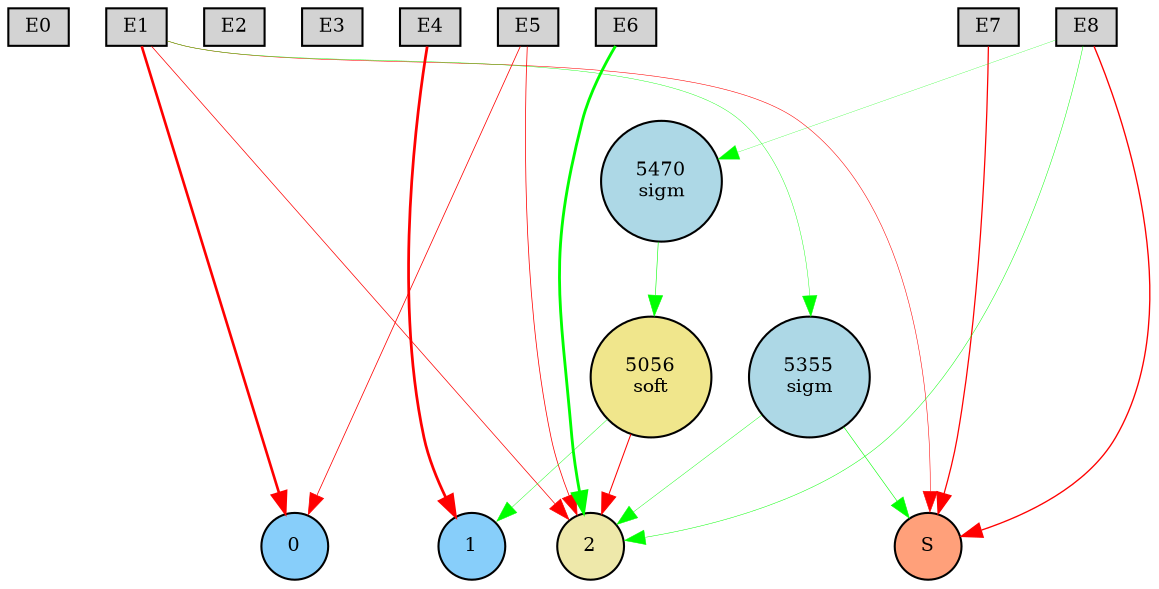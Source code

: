 digraph {
	node [fontsize=9 height=0.2 shape=circle width=0.2]
	subgraph inputs {
		node [shape=box style=filled]
		rank=source
		E0 [fillcolor=lightgray]
		E1 [fillcolor=lightgray]
		E0 -> E1 [style=invis]
		E2 [fillcolor=lightgray]
		E1 -> E2 [style=invis]
		E3 [fillcolor=lightgray]
		E2 -> E3 [style=invis]
		E4 [fillcolor=lightgray]
		E3 -> E4 [style=invis]
		E5 [fillcolor=lightgray]
		E4 -> E5 [style=invis]
		E6 [fillcolor=lightgray]
		E5 -> E6 [style=invis]
		E7 [fillcolor=lightgray]
		E6 -> E7 [style=invis]
		E8 [fillcolor=lightgray]
		E7 -> E8 [style=invis]
	}
	subgraph outputs {
		node [style=filled]
		rank=sink
		0 [fillcolor=lightskyblue fontsize=9 height=0.2 shape=circle width=0.2]
		1 [fillcolor=lightskyblue fontsize=9 height=0.2 shape=circle width=0.2]
		0 -> 1 [style=invis]
		2 [fillcolor=palegoldenrod fontsize=9 height=0.2 shape=circle width=0.2]
		1 -> 2 [style=invis]
		S [fillcolor=lightsalmon fontsize=9 height=0.2 shape=circle width=0.2]
		2 -> S [style=invis]
	}
	5056 [label="5056
soft" fillcolor=khaki style=filled]
	5355 [label="5355
sigm" fillcolor=lightblue style=filled]
	5470 [label="5470
sigm" fillcolor=lightblue style=filled]
	E4 -> 1 [color=red penwidth=1.3174139780681409 style=solid]
	E6 -> 2 [color=green penwidth=1.366129384645465 style=solid]
	E8 -> S [color=red penwidth=0.644655273933822 style=solid]
	E7 -> S [color=red penwidth=0.6041758169628001 style=solid]
	E1 -> 0 [color=red penwidth=1.2587317221044942 style=solid]
	E5 -> 2 [color=red penwidth=0.3634305899016983 style=solid]
	E1 -> 2 [color=red penwidth=0.3469578264965535 style=solid]
	E8 -> 2 [color=green penwidth=0.22807788552308808 style=solid]
	E1 -> S [color=red penwidth=0.2571551484053525 style=solid]
	5056 -> 1 [color=green penwidth=0.19660812419842855 style=solid]
	5056 -> 2 [color=red penwidth=0.49474286069669937 style=solid]
	E1 -> 5355 [color=green penwidth=0.1937650893610653 style=solid]
	5355 -> 2 [color=green penwidth=0.19970142641794397 style=solid]
	E8 -> 5470 [color=green penwidth=0.1308032960872462 style=solid]
	5470 -> 5056 [color=green penwidth=0.282075982023934 style=solid]
	5355 -> S [color=green penwidth=0.28369975036856054 style=solid]
	E5 -> 0 [color=red penwidth=0.37036830650106467 style=solid]
}
